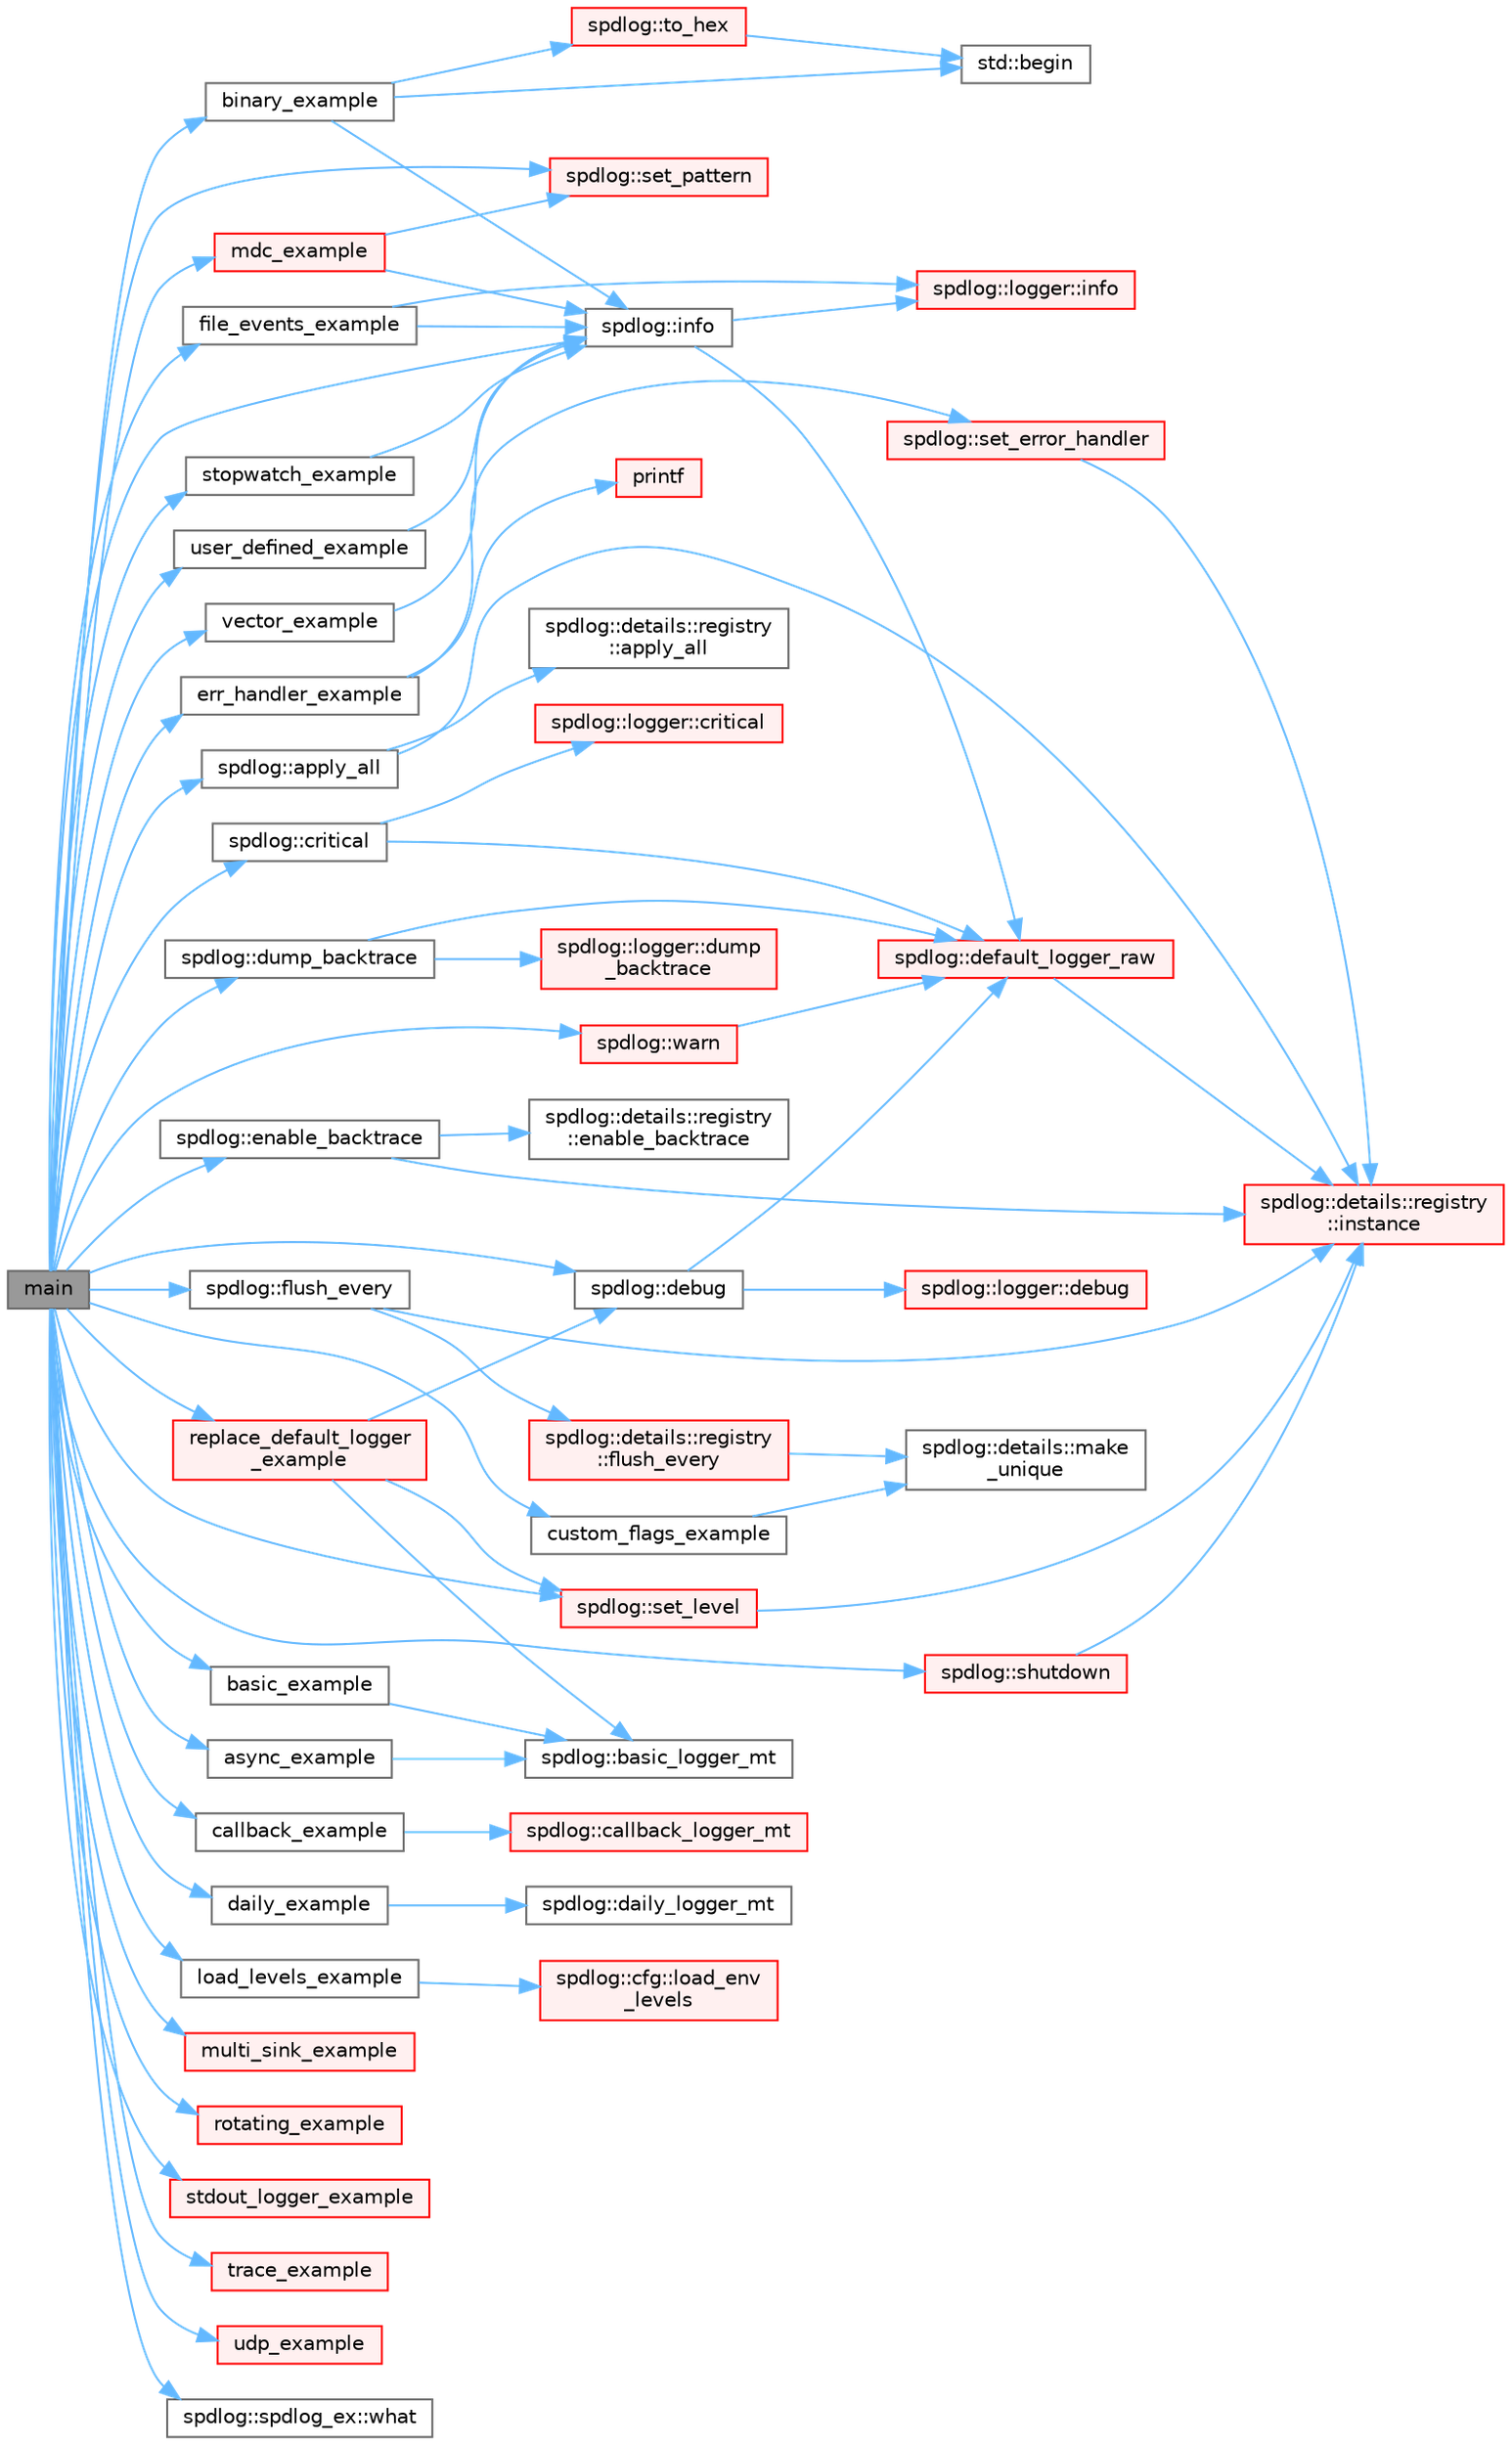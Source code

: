 digraph "main"
{
 // LATEX_PDF_SIZE
  bgcolor="transparent";
  edge [fontname=Helvetica,fontsize=10,labelfontname=Helvetica,labelfontsize=10];
  node [fontname=Helvetica,fontsize=10,shape=box,height=0.2,width=0.4];
  rankdir="LR";
  Node1 [id="Node000001",label="main",height=0.2,width=0.4,color="gray40", fillcolor="grey60", style="filled", fontcolor="black",tooltip=" "];
  Node1 -> Node2 [id="edge1_Node000001_Node000002",color="steelblue1",style="solid",tooltip=" "];
  Node2 [id="Node000002",label="spdlog::apply_all",height=0.2,width=0.4,color="grey40", fillcolor="white", style="filled",URL="$namespacespdlog.html#acd2549db52c78e99c0c4400b9350e356",tooltip=" "];
  Node2 -> Node3 [id="edge2_Node000002_Node000003",color="steelblue1",style="solid",tooltip=" "];
  Node3 [id="Node000003",label="spdlog::details::registry\l::apply_all",height=0.2,width=0.4,color="grey40", fillcolor="white", style="filled",URL="$classspdlog_1_1details_1_1registry.html#ae227e31ce64b5568e31170927ee3fb5c",tooltip=" "];
  Node2 -> Node4 [id="edge3_Node000002_Node000004",color="steelblue1",style="solid",tooltip=" "];
  Node4 [id="Node000004",label="spdlog::details::registry\l::instance",height=0.2,width=0.4,color="red", fillcolor="#FFF0F0", style="filled",URL="$classspdlog_1_1details_1_1registry.html#aa03a75101aed166275ba27d0b2235e5d",tooltip=" "];
  Node1 -> Node6 [id="edge4_Node000001_Node000006",color="steelblue1",style="solid",tooltip=" "];
  Node6 [id="Node000006",label="async_example",height=0.2,width=0.4,color="grey40", fillcolor="white", style="filled",URL="$example_8cpp.html#ae8d0f84d4a432e50029e22d447a32399",tooltip=" "];
  Node6 -> Node7 [id="edge5_Node000006_Node000007",color="steelblue1",style="solid",tooltip=" "];
  Node7 [id="Node000007",label="spdlog::basic_logger_mt",height=0.2,width=0.4,color="grey40", fillcolor="white", style="filled",URL="$namespacespdlog.html#a2eb74c26f4058613a40baf1e1e612782",tooltip=" "];
  Node1 -> Node8 [id="edge6_Node000001_Node000008",color="steelblue1",style="solid",tooltip=" "];
  Node8 [id="Node000008",label="basic_example",height=0.2,width=0.4,color="grey40", fillcolor="white", style="filled",URL="$example_8cpp.html#a710876da410305e94b723096ba130cbe",tooltip=" "];
  Node8 -> Node7 [id="edge7_Node000008_Node000007",color="steelblue1",style="solid",tooltip=" "];
  Node1 -> Node9 [id="edge8_Node000001_Node000009",color="steelblue1",style="solid",tooltip=" "];
  Node9 [id="Node000009",label="binary_example",height=0.2,width=0.4,color="grey40", fillcolor="white", style="filled",URL="$example_8cpp.html#a2e05f77fb3f2674bac54750230c694dd",tooltip=" "];
  Node9 -> Node10 [id="edge9_Node000009_Node000010",color="steelblue1",style="solid",tooltip=" "];
  Node10 [id="Node000010",label="std::begin",height=0.2,width=0.4,color="grey40", fillcolor="white", style="filled",URL="$namespacestd.html#aec76fc52a775d29bc4058c8e1405045a",tooltip=" "];
  Node9 -> Node11 [id="edge10_Node000009_Node000011",color="steelblue1",style="solid",tooltip=" "];
  Node11 [id="Node000011",label="spdlog::info",height=0.2,width=0.4,color="grey40", fillcolor="white", style="filled",URL="$namespacespdlog.html#a578946b7e705af8de69840a29aea6b0d",tooltip=" "];
  Node11 -> Node12 [id="edge11_Node000011_Node000012",color="steelblue1",style="solid",tooltip=" "];
  Node12 [id="Node000012",label="spdlog::default_logger_raw",height=0.2,width=0.4,color="red", fillcolor="#FFF0F0", style="filled",URL="$namespacespdlog.html#a705f094f9897041b4e98bfe3c567ada0",tooltip=" "];
  Node12 -> Node4 [id="edge12_Node000012_Node000004",color="steelblue1",style="solid",tooltip=" "];
  Node11 -> Node14 [id="edge13_Node000011_Node000014",color="steelblue1",style="solid",tooltip=" "];
  Node14 [id="Node000014",label="spdlog::logger::info",height=0.2,width=0.4,color="red", fillcolor="#FFF0F0", style="filled",URL="$classspdlog_1_1logger.html#a8e26d86fc4c55a8332f08b6bed462cbb",tooltip=" "];
  Node9 -> Node24 [id="edge14_Node000009_Node000024",color="steelblue1",style="solid",tooltip=" "];
  Node24 [id="Node000024",label="spdlog::to_hex",height=0.2,width=0.4,color="red", fillcolor="#FFF0F0", style="filled",URL="$namespacespdlog.html#ab2b79a541b4b50a97290477b38bd7468",tooltip=" "];
  Node24 -> Node10 [id="edge15_Node000024_Node000010",color="steelblue1",style="solid",tooltip=" "];
  Node1 -> Node26 [id="edge16_Node000001_Node000026",color="steelblue1",style="solid",tooltip=" "];
  Node26 [id="Node000026",label="callback_example",height=0.2,width=0.4,color="grey40", fillcolor="white", style="filled",URL="$example_8cpp.html#a63ae698191f5cccdcc76d602d3cb8504",tooltip=" "];
  Node26 -> Node27 [id="edge17_Node000026_Node000027",color="steelblue1",style="solid",tooltip=" "];
  Node27 [id="Node000027",label="spdlog::callback_logger_mt",height=0.2,width=0.4,color="red", fillcolor="#FFF0F0", style="filled",URL="$namespacespdlog.html#a99d33d375ed1020e31dcd67c18a0418a",tooltip=" "];
  Node1 -> Node34 [id="edge18_Node000001_Node000034",color="steelblue1",style="solid",tooltip=" "];
  Node34 [id="Node000034",label="spdlog::critical",height=0.2,width=0.4,color="grey40", fillcolor="white", style="filled",URL="$namespacespdlog.html#a1bc1ceb24763e5246b4de7a0bfd5e316",tooltip=" "];
  Node34 -> Node35 [id="edge19_Node000034_Node000035",color="steelblue1",style="solid",tooltip=" "];
  Node35 [id="Node000035",label="spdlog::logger::critical",height=0.2,width=0.4,color="red", fillcolor="#FFF0F0", style="filled",URL="$classspdlog_1_1logger.html#aa746528d4d3d55410d555c150a115caa",tooltip=" "];
  Node34 -> Node12 [id="edge20_Node000034_Node000012",color="steelblue1",style="solid",tooltip=" "];
  Node1 -> Node36 [id="edge21_Node000001_Node000036",color="steelblue1",style="solid",tooltip=" "];
  Node36 [id="Node000036",label="custom_flags_example",height=0.2,width=0.4,color="grey40", fillcolor="white", style="filled",URL="$example_8cpp.html#a8b1d6bfbbce5e841c25bc101eec1941d",tooltip=" "];
  Node36 -> Node37 [id="edge22_Node000036_Node000037",color="steelblue1",style="solid",tooltip=" "];
  Node37 [id="Node000037",label="spdlog::details::make\l_unique",height=0.2,width=0.4,color="grey40", fillcolor="white", style="filled",URL="$namespacespdlog_1_1details.html#ac80ca96e75367f1d2de72eea3cb48fe7",tooltip=" "];
  Node1 -> Node38 [id="edge23_Node000001_Node000038",color="steelblue1",style="solid",tooltip=" "];
  Node38 [id="Node000038",label="daily_example",height=0.2,width=0.4,color="grey40", fillcolor="white", style="filled",URL="$example_8cpp.html#a00a5dfe5cfe9f422089e2a2d4054ccee",tooltip=" "];
  Node38 -> Node39 [id="edge24_Node000038_Node000039",color="steelblue1",style="solid",tooltip=" "];
  Node39 [id="Node000039",label="spdlog::daily_logger_mt",height=0.2,width=0.4,color="grey40", fillcolor="white", style="filled",URL="$namespacespdlog.html#a567e25496cb556661b8ab863102f431b",tooltip=" "];
  Node1 -> Node40 [id="edge25_Node000001_Node000040",color="steelblue1",style="solid",tooltip=" "];
  Node40 [id="Node000040",label="spdlog::debug",height=0.2,width=0.4,color="grey40", fillcolor="white", style="filled",URL="$namespacespdlog.html#a11b9bff0594bca1413a59b4c3398ae63",tooltip=" "];
  Node40 -> Node41 [id="edge26_Node000040_Node000041",color="steelblue1",style="solid",tooltip=" "];
  Node41 [id="Node000041",label="spdlog::logger::debug",height=0.2,width=0.4,color="red", fillcolor="#FFF0F0", style="filled",URL="$classspdlog_1_1logger.html#a5c93bb65f5de31bfc2ca14505b6a3c45",tooltip=" "];
  Node40 -> Node12 [id="edge27_Node000040_Node000012",color="steelblue1",style="solid",tooltip=" "];
  Node1 -> Node42 [id="edge28_Node000001_Node000042",color="steelblue1",style="solid",tooltip=" "];
  Node42 [id="Node000042",label="spdlog::dump_backtrace",height=0.2,width=0.4,color="grey40", fillcolor="white", style="filled",URL="$namespacespdlog.html#a7b5639f2df6f424744bf6a5420aa0ddb",tooltip=" "];
  Node42 -> Node12 [id="edge29_Node000042_Node000012",color="steelblue1",style="solid",tooltip=" "];
  Node42 -> Node43 [id="edge30_Node000042_Node000043",color="steelblue1",style="solid",tooltip=" "];
  Node43 [id="Node000043",label="spdlog::logger::dump\l_backtrace",height=0.2,width=0.4,color="red", fillcolor="#FFF0F0", style="filled",URL="$classspdlog_1_1logger.html#adc83cee10165291cd75b100c51e20f3f",tooltip=" "];
  Node1 -> Node46 [id="edge31_Node000001_Node000046",color="steelblue1",style="solid",tooltip=" "];
  Node46 [id="Node000046",label="spdlog::enable_backtrace",height=0.2,width=0.4,color="grey40", fillcolor="white", style="filled",URL="$namespacespdlog.html#a711d93cee8b66bea59fad5d6bb846520",tooltip=" "];
  Node46 -> Node47 [id="edge32_Node000046_Node000047",color="steelblue1",style="solid",tooltip=" "];
  Node47 [id="Node000047",label="spdlog::details::registry\l::enable_backtrace",height=0.2,width=0.4,color="grey40", fillcolor="white", style="filled",URL="$classspdlog_1_1details_1_1registry.html#ae6dbe968bbe026a47d39592840a24126",tooltip=" "];
  Node46 -> Node4 [id="edge33_Node000046_Node000004",color="steelblue1",style="solid",tooltip=" "];
  Node1 -> Node48 [id="edge34_Node000001_Node000048",color="steelblue1",style="solid",tooltip=" "];
  Node48 [id="Node000048",label="err_handler_example",height=0.2,width=0.4,color="grey40", fillcolor="white", style="filled",URL="$example_8cpp.html#afdb3d98f0ed84d35fc4f67ee6cc6abf8",tooltip=" "];
  Node48 -> Node49 [id="edge35_Node000048_Node000049",color="steelblue1",style="solid",tooltip=" "];
  Node49 [id="Node000049",label="printf",height=0.2,width=0.4,color="red", fillcolor="#FFF0F0", style="filled",URL="$printf_8h.html#aee3ed3a831f25f07e7be3919fff2203a",tooltip=" "];
  Node48 -> Node79 [id="edge36_Node000048_Node000079",color="steelblue1",style="solid",tooltip=" "];
  Node79 [id="Node000079",label="spdlog::set_error_handler",height=0.2,width=0.4,color="red", fillcolor="#FFF0F0", style="filled",URL="$namespacespdlog.html#a7a3afca7257bf5a90dd47dd95e3cee7a",tooltip=" "];
  Node79 -> Node4 [id="edge37_Node000079_Node000004",color="steelblue1",style="solid",tooltip=" "];
  Node1 -> Node81 [id="edge38_Node000001_Node000081",color="steelblue1",style="solid",tooltip=" "];
  Node81 [id="Node000081",label="file_events_example",height=0.2,width=0.4,color="grey40", fillcolor="white", style="filled",URL="$example_8cpp.html#a5b8d4db7f3e5f91d059eb7129b177882",tooltip=" "];
  Node81 -> Node11 [id="edge39_Node000081_Node000011",color="steelblue1",style="solid",tooltip=" "];
  Node81 -> Node14 [id="edge40_Node000081_Node000014",color="steelblue1",style="solid",tooltip=" "];
  Node1 -> Node82 [id="edge41_Node000001_Node000082",color="steelblue1",style="solid",tooltip=" "];
  Node82 [id="Node000082",label="spdlog::flush_every",height=0.2,width=0.4,color="grey40", fillcolor="white", style="filled",URL="$namespacespdlog.html#a1566d22f6bc3486628b72a29f6a42f17",tooltip=" "];
  Node82 -> Node83 [id="edge42_Node000082_Node000083",color="steelblue1",style="solid",tooltip=" "];
  Node83 [id="Node000083",label="spdlog::details::registry\l::flush_every",height=0.2,width=0.4,color="red", fillcolor="#FFF0F0", style="filled",URL="$classspdlog_1_1details_1_1registry.html#a8f6bcd6fa183a4feed573ee73d7b369e",tooltip=" "];
  Node83 -> Node37 [id="edge43_Node000083_Node000037",color="steelblue1",style="solid",tooltip=" "];
  Node82 -> Node4 [id="edge44_Node000082_Node000004",color="steelblue1",style="solid",tooltip=" "];
  Node1 -> Node11 [id="edge45_Node000001_Node000011",color="steelblue1",style="solid",tooltip=" "];
  Node1 -> Node85 [id="edge46_Node000001_Node000085",color="steelblue1",style="solid",tooltip=" "];
  Node85 [id="Node000085",label="load_levels_example",height=0.2,width=0.4,color="grey40", fillcolor="white", style="filled",URL="$example_8cpp.html#a72c67d3a161868530b6752857f333db1",tooltip=" "];
  Node85 -> Node86 [id="edge47_Node000085_Node000086",color="steelblue1",style="solid",tooltip=" "];
  Node86 [id="Node000086",label="spdlog::cfg::load_env\l_levels",height=0.2,width=0.4,color="red", fillcolor="#FFF0F0", style="filled",URL="$namespacespdlog_1_1cfg.html#a6566aabcfca6d6325bcbe7316ba29459",tooltip=" "];
  Node1 -> Node95 [id="edge48_Node000001_Node000095",color="steelblue1",style="solid",tooltip=" "];
  Node95 [id="Node000095",label="mdc_example",height=0.2,width=0.4,color="red", fillcolor="#FFF0F0", style="filled",URL="$example_8cpp.html#aff48573362948ade6d4c8f3d15221558",tooltip=" "];
  Node95 -> Node11 [id="edge49_Node000095_Node000011",color="steelblue1",style="solid",tooltip=" "];
  Node95 -> Node100 [id="edge50_Node000095_Node000100",color="steelblue1",style="solid",tooltip=" "];
  Node100 [id="Node000100",label="spdlog::set_pattern",height=0.2,width=0.4,color="red", fillcolor="#FFF0F0", style="filled",URL="$namespacespdlog.html#ae7550434e7e8db53188e988741659f2e",tooltip=" "];
  Node1 -> Node103 [id="edge51_Node000001_Node000103",color="steelblue1",style="solid",tooltip=" "];
  Node103 [id="Node000103",label="multi_sink_example",height=0.2,width=0.4,color="red", fillcolor="#FFF0F0", style="filled",URL="$example_8cpp.html#acf743b98048151a5d21ef9e18f0476ae",tooltip=" "];
  Node1 -> Node104 [id="edge52_Node000001_Node000104",color="steelblue1",style="solid",tooltip=" "];
  Node104 [id="Node000104",label="replace_default_logger\l_example",height=0.2,width=0.4,color="red", fillcolor="#FFF0F0", style="filled",URL="$example_8cpp.html#aa7d694c645ee3f7e187f49b678db790a",tooltip=" "];
  Node104 -> Node7 [id="edge53_Node000104_Node000007",color="steelblue1",style="solid",tooltip=" "];
  Node104 -> Node40 [id="edge54_Node000104_Node000040",color="steelblue1",style="solid",tooltip=" "];
  Node104 -> Node109 [id="edge55_Node000104_Node000109",color="steelblue1",style="solid",tooltip=" "];
  Node109 [id="Node000109",label="spdlog::set_level",height=0.2,width=0.4,color="red", fillcolor="#FFF0F0", style="filled",URL="$namespacespdlog.html#a420294e88f1c1ab1ab827c385e311c79",tooltip=" "];
  Node109 -> Node4 [id="edge56_Node000109_Node000004",color="steelblue1",style="solid",tooltip=" "];
  Node1 -> Node111 [id="edge57_Node000001_Node000111",color="steelblue1",style="solid",tooltip=" "];
  Node111 [id="Node000111",label="rotating_example",height=0.2,width=0.4,color="red", fillcolor="#FFF0F0", style="filled",URL="$example_8cpp.html#a4635fb794f9d22fbafe3b8a72de49647",tooltip=" "];
  Node1 -> Node109 [id="edge58_Node000001_Node000109",color="steelblue1",style="solid",tooltip=" "];
  Node1 -> Node100 [id="edge59_Node000001_Node000100",color="steelblue1",style="solid",tooltip=" "];
  Node1 -> Node113 [id="edge60_Node000001_Node000113",color="steelblue1",style="solid",tooltip=" "];
  Node113 [id="Node000113",label="spdlog::shutdown",height=0.2,width=0.4,color="red", fillcolor="#FFF0F0", style="filled",URL="$namespacespdlog.html#a7775e1780d52934ac4c4b7944b2b1559",tooltip=" "];
  Node113 -> Node4 [id="edge61_Node000113_Node000004",color="steelblue1",style="solid",tooltip=" "];
  Node1 -> Node116 [id="edge62_Node000001_Node000116",color="steelblue1",style="solid",tooltip=" "];
  Node116 [id="Node000116",label="stdout_logger_example",height=0.2,width=0.4,color="red", fillcolor="#FFF0F0", style="filled",URL="$example_8cpp.html#a31e12ea4ab151b49ba889a37e323937f",tooltip=" "];
  Node1 -> Node118 [id="edge63_Node000001_Node000118",color="steelblue1",style="solid",tooltip=" "];
  Node118 [id="Node000118",label="stopwatch_example",height=0.2,width=0.4,color="grey40", fillcolor="white", style="filled",URL="$example_8cpp.html#a3c13407aa8d9fd57dbf4846273fc3a5f",tooltip=" "];
  Node118 -> Node11 [id="edge64_Node000118_Node000011",color="steelblue1",style="solid",tooltip=" "];
  Node1 -> Node119 [id="edge65_Node000001_Node000119",color="steelblue1",style="solid",tooltip=" "];
  Node119 [id="Node000119",label="trace_example",height=0.2,width=0.4,color="red", fillcolor="#FFF0F0", style="filled",URL="$example_8cpp.html#a533bc5d6714f6c6f08a2a9396b5f37cf",tooltip=" "];
  Node1 -> Node122 [id="edge66_Node000001_Node000122",color="steelblue1",style="solid",tooltip=" "];
  Node122 [id="Node000122",label="udp_example",height=0.2,width=0.4,color="red", fillcolor="#FFF0F0", style="filled",URL="$example_8cpp.html#a8fe5ee46918025fafb628aaa56b1f47f",tooltip=" "];
  Node1 -> Node124 [id="edge67_Node000001_Node000124",color="steelblue1",style="solid",tooltip=" "];
  Node124 [id="Node000124",label="user_defined_example",height=0.2,width=0.4,color="grey40", fillcolor="white", style="filled",URL="$example_8cpp.html#a33e5031a84de450b97c6baa66a88d234",tooltip=" "];
  Node124 -> Node11 [id="edge68_Node000124_Node000011",color="steelblue1",style="solid",tooltip=" "];
  Node1 -> Node125 [id="edge69_Node000001_Node000125",color="steelblue1",style="solid",tooltip=" "];
  Node125 [id="Node000125",label="vector_example",height=0.2,width=0.4,color="grey40", fillcolor="white", style="filled",URL="$example_8cpp.html#ac09bf6f6dcb9bbd52d2672727fccec05",tooltip=" "];
  Node125 -> Node11 [id="edge70_Node000125_Node000011",color="steelblue1",style="solid",tooltip=" "];
  Node1 -> Node126 [id="edge71_Node000001_Node000126",color="steelblue1",style="solid",tooltip=" "];
  Node126 [id="Node000126",label="spdlog::warn",height=0.2,width=0.4,color="red", fillcolor="#FFF0F0", style="filled",URL="$namespacespdlog.html#acababfde45ea8f3128ee1dd0e0a120a9",tooltip=" "];
  Node126 -> Node12 [id="edge72_Node000126_Node000012",color="steelblue1",style="solid",tooltip=" "];
  Node1 -> Node128 [id="edge73_Node000001_Node000128",color="steelblue1",style="solid",tooltip=" "];
  Node128 [id="Node000128",label="spdlog::spdlog_ex::what",height=0.2,width=0.4,color="grey40", fillcolor="white", style="filled",URL="$classspdlog_1_1spdlog__ex.html#a22a66e9f77419c82c9f431623a9da779",tooltip=" "];
}

